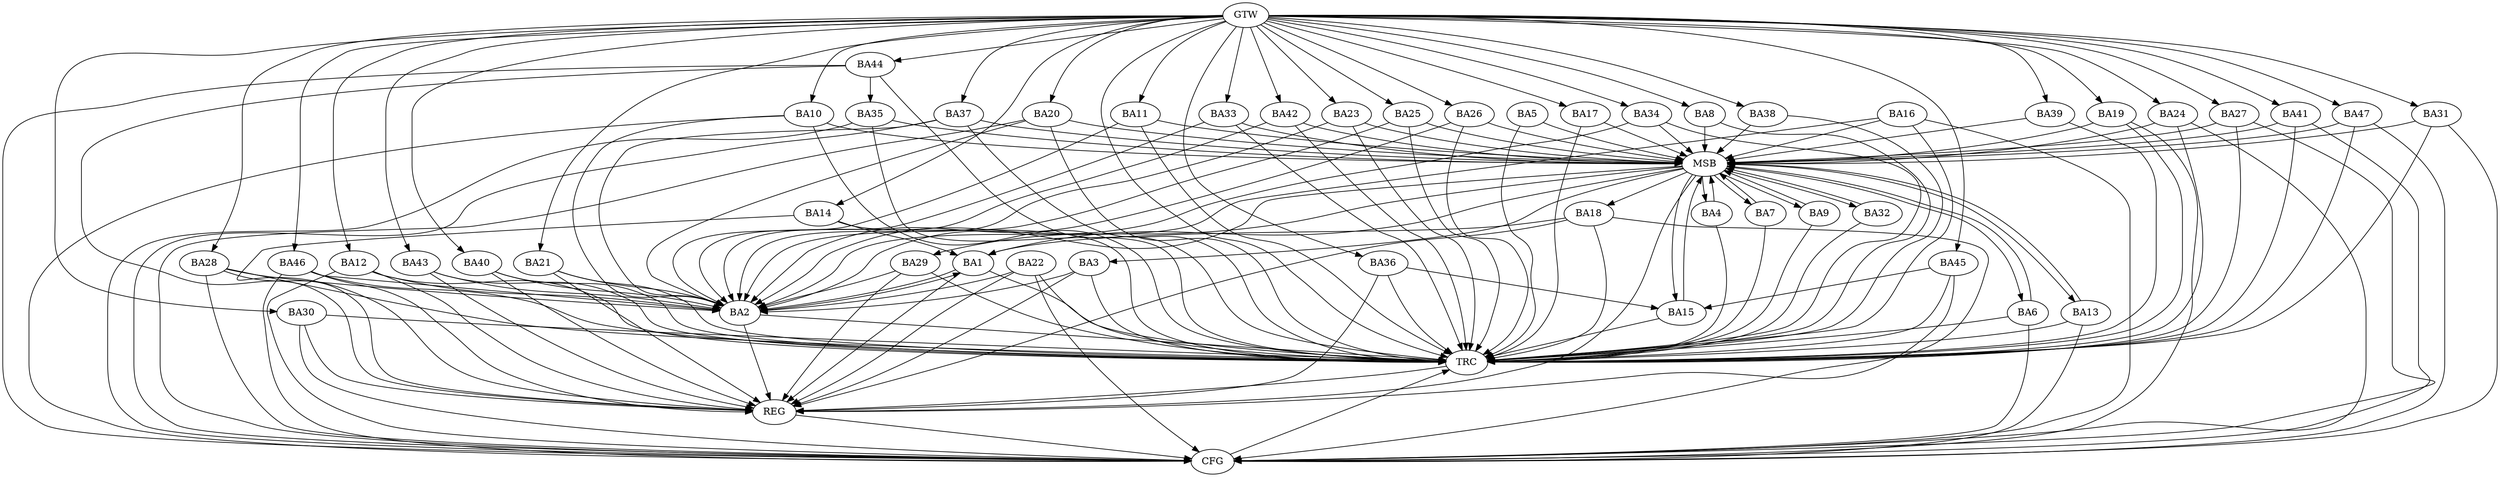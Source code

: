 strict digraph G {
  BA1 [ label="BA1" ];
  BA2 [ label="BA2" ];
  BA3 [ label="BA3" ];
  BA4 [ label="BA4" ];
  BA5 [ label="BA5" ];
  BA6 [ label="BA6" ];
  BA7 [ label="BA7" ];
  BA8 [ label="BA8" ];
  BA9 [ label="BA9" ];
  BA10 [ label="BA10" ];
  BA11 [ label="BA11" ];
  BA12 [ label="BA12" ];
  BA13 [ label="BA13" ];
  BA14 [ label="BA14" ];
  BA15 [ label="BA15" ];
  BA16 [ label="BA16" ];
  BA17 [ label="BA17" ];
  BA18 [ label="BA18" ];
  BA19 [ label="BA19" ];
  BA20 [ label="BA20" ];
  BA21 [ label="BA21" ];
  BA22 [ label="BA22" ];
  BA23 [ label="BA23" ];
  BA24 [ label="BA24" ];
  BA25 [ label="BA25" ];
  BA26 [ label="BA26" ];
  BA27 [ label="BA27" ];
  BA28 [ label="BA28" ];
  BA29 [ label="BA29" ];
  BA30 [ label="BA30" ];
  BA31 [ label="BA31" ];
  BA32 [ label="BA32" ];
  BA33 [ label="BA33" ];
  BA34 [ label="BA34" ];
  BA35 [ label="BA35" ];
  BA36 [ label="BA36" ];
  BA37 [ label="BA37" ];
  BA38 [ label="BA38" ];
  BA39 [ label="BA39" ];
  BA40 [ label="BA40" ];
  BA41 [ label="BA41" ];
  BA42 [ label="BA42" ];
  BA43 [ label="BA43" ];
  BA44 [ label="BA44" ];
  BA45 [ label="BA45" ];
  BA46 [ label="BA46" ];
  BA47 [ label="BA47" ];
  GTW [ label="GTW" ];
  REG [ label="REG" ];
  MSB [ label="MSB" ];
  CFG [ label="CFG" ];
  TRC [ label="TRC" ];
  BA1 -> BA2;
  BA2 -> BA1;
  BA3 -> BA2;
  BA12 -> BA2;
  BA14 -> BA1;
  BA18 -> BA1;
  BA21 -> BA2;
  BA29 -> BA2;
  BA36 -> BA15;
  BA44 -> BA35;
  BA45 -> BA15;
  BA46 -> BA2;
  GTW -> BA8;
  GTW -> BA10;
  GTW -> BA11;
  GTW -> BA12;
  GTW -> BA14;
  GTW -> BA17;
  GTW -> BA19;
  GTW -> BA20;
  GTW -> BA21;
  GTW -> BA23;
  GTW -> BA24;
  GTW -> BA25;
  GTW -> BA26;
  GTW -> BA27;
  GTW -> BA28;
  GTW -> BA30;
  GTW -> BA31;
  GTW -> BA33;
  GTW -> BA34;
  GTW -> BA36;
  GTW -> BA37;
  GTW -> BA38;
  GTW -> BA39;
  GTW -> BA40;
  GTW -> BA41;
  GTW -> BA42;
  GTW -> BA43;
  GTW -> BA44;
  GTW -> BA45;
  GTW -> BA46;
  GTW -> BA47;
  BA1 -> REG;
  BA2 -> REG;
  BA3 -> REG;
  BA12 -> REG;
  BA14 -> REG;
  BA18 -> REG;
  BA21 -> REG;
  BA22 -> REG;
  BA28 -> REG;
  BA29 -> REG;
  BA30 -> REG;
  BA36 -> REG;
  BA40 -> REG;
  BA43 -> REG;
  BA44 -> REG;
  BA45 -> REG;
  BA46 -> REG;
  BA4 -> MSB;
  MSB -> BA1;
  MSB -> REG;
  BA5 -> MSB;
  MSB -> BA3;
  BA6 -> MSB;
  MSB -> BA2;
  BA7 -> MSB;
  BA8 -> MSB;
  BA9 -> MSB;
  MSB -> BA4;
  BA10 -> MSB;
  BA11 -> MSB;
  BA13 -> MSB;
  MSB -> BA7;
  BA15 -> MSB;
  MSB -> BA13;
  BA16 -> MSB;
  MSB -> BA15;
  BA17 -> MSB;
  BA19 -> MSB;
  BA20 -> MSB;
  BA23 -> MSB;
  BA24 -> MSB;
  BA25 -> MSB;
  MSB -> BA9;
  BA26 -> MSB;
  MSB -> BA6;
  BA27 -> MSB;
  BA31 -> MSB;
  BA32 -> MSB;
  BA33 -> MSB;
  BA34 -> MSB;
  MSB -> BA29;
  BA35 -> MSB;
  BA37 -> MSB;
  BA38 -> MSB;
  BA39 -> MSB;
  MSB -> BA32;
  BA41 -> MSB;
  MSB -> BA18;
  BA42 -> MSB;
  BA47 -> MSB;
  BA19 -> CFG;
  BA24 -> CFG;
  BA35 -> CFG;
  BA18 -> CFG;
  BA20 -> CFG;
  BA6 -> CFG;
  BA44 -> CFG;
  BA16 -> CFG;
  BA37 -> CFG;
  BA28 -> CFG;
  BA30 -> CFG;
  BA22 -> CFG;
  BA27 -> CFG;
  BA12 -> CFG;
  BA41 -> CFG;
  BA47 -> CFG;
  BA10 -> CFG;
  BA31 -> CFG;
  BA13 -> CFG;
  BA46 -> CFG;
  REG -> CFG;
  BA1 -> TRC;
  BA2 -> TRC;
  BA3 -> TRC;
  BA4 -> TRC;
  BA5 -> TRC;
  BA6 -> TRC;
  BA7 -> TRC;
  BA8 -> TRC;
  BA9 -> TRC;
  BA10 -> TRC;
  BA11 -> TRC;
  BA12 -> TRC;
  BA13 -> TRC;
  BA14 -> TRC;
  BA15 -> TRC;
  BA16 -> TRC;
  BA17 -> TRC;
  BA18 -> TRC;
  BA19 -> TRC;
  BA20 -> TRC;
  BA21 -> TRC;
  BA22 -> TRC;
  BA23 -> TRC;
  BA24 -> TRC;
  BA25 -> TRC;
  BA26 -> TRC;
  BA27 -> TRC;
  BA28 -> TRC;
  BA29 -> TRC;
  BA30 -> TRC;
  BA31 -> TRC;
  BA32 -> TRC;
  BA33 -> TRC;
  BA34 -> TRC;
  BA35 -> TRC;
  BA36 -> TRC;
  BA37 -> TRC;
  BA38 -> TRC;
  BA39 -> TRC;
  BA40 -> TRC;
  BA41 -> TRC;
  BA42 -> TRC;
  BA43 -> TRC;
  BA44 -> TRC;
  BA45 -> TRC;
  BA46 -> TRC;
  BA47 -> TRC;
  GTW -> TRC;
  CFG -> TRC;
  TRC -> REG;
  BA43 -> BA2;
  BA33 -> BA2;
  BA22 -> BA2;
  BA25 -> BA2;
  BA11 -> BA2;
  BA34 -> BA2;
  BA42 -> BA2;
  BA20 -> BA2;
  BA28 -> BA2;
  BA16 -> BA2;
  BA37 -> BA2;
  BA40 -> BA2;
  BA23 -> BA2;
  BA10 -> BA2;
  BA26 -> BA2;
}
